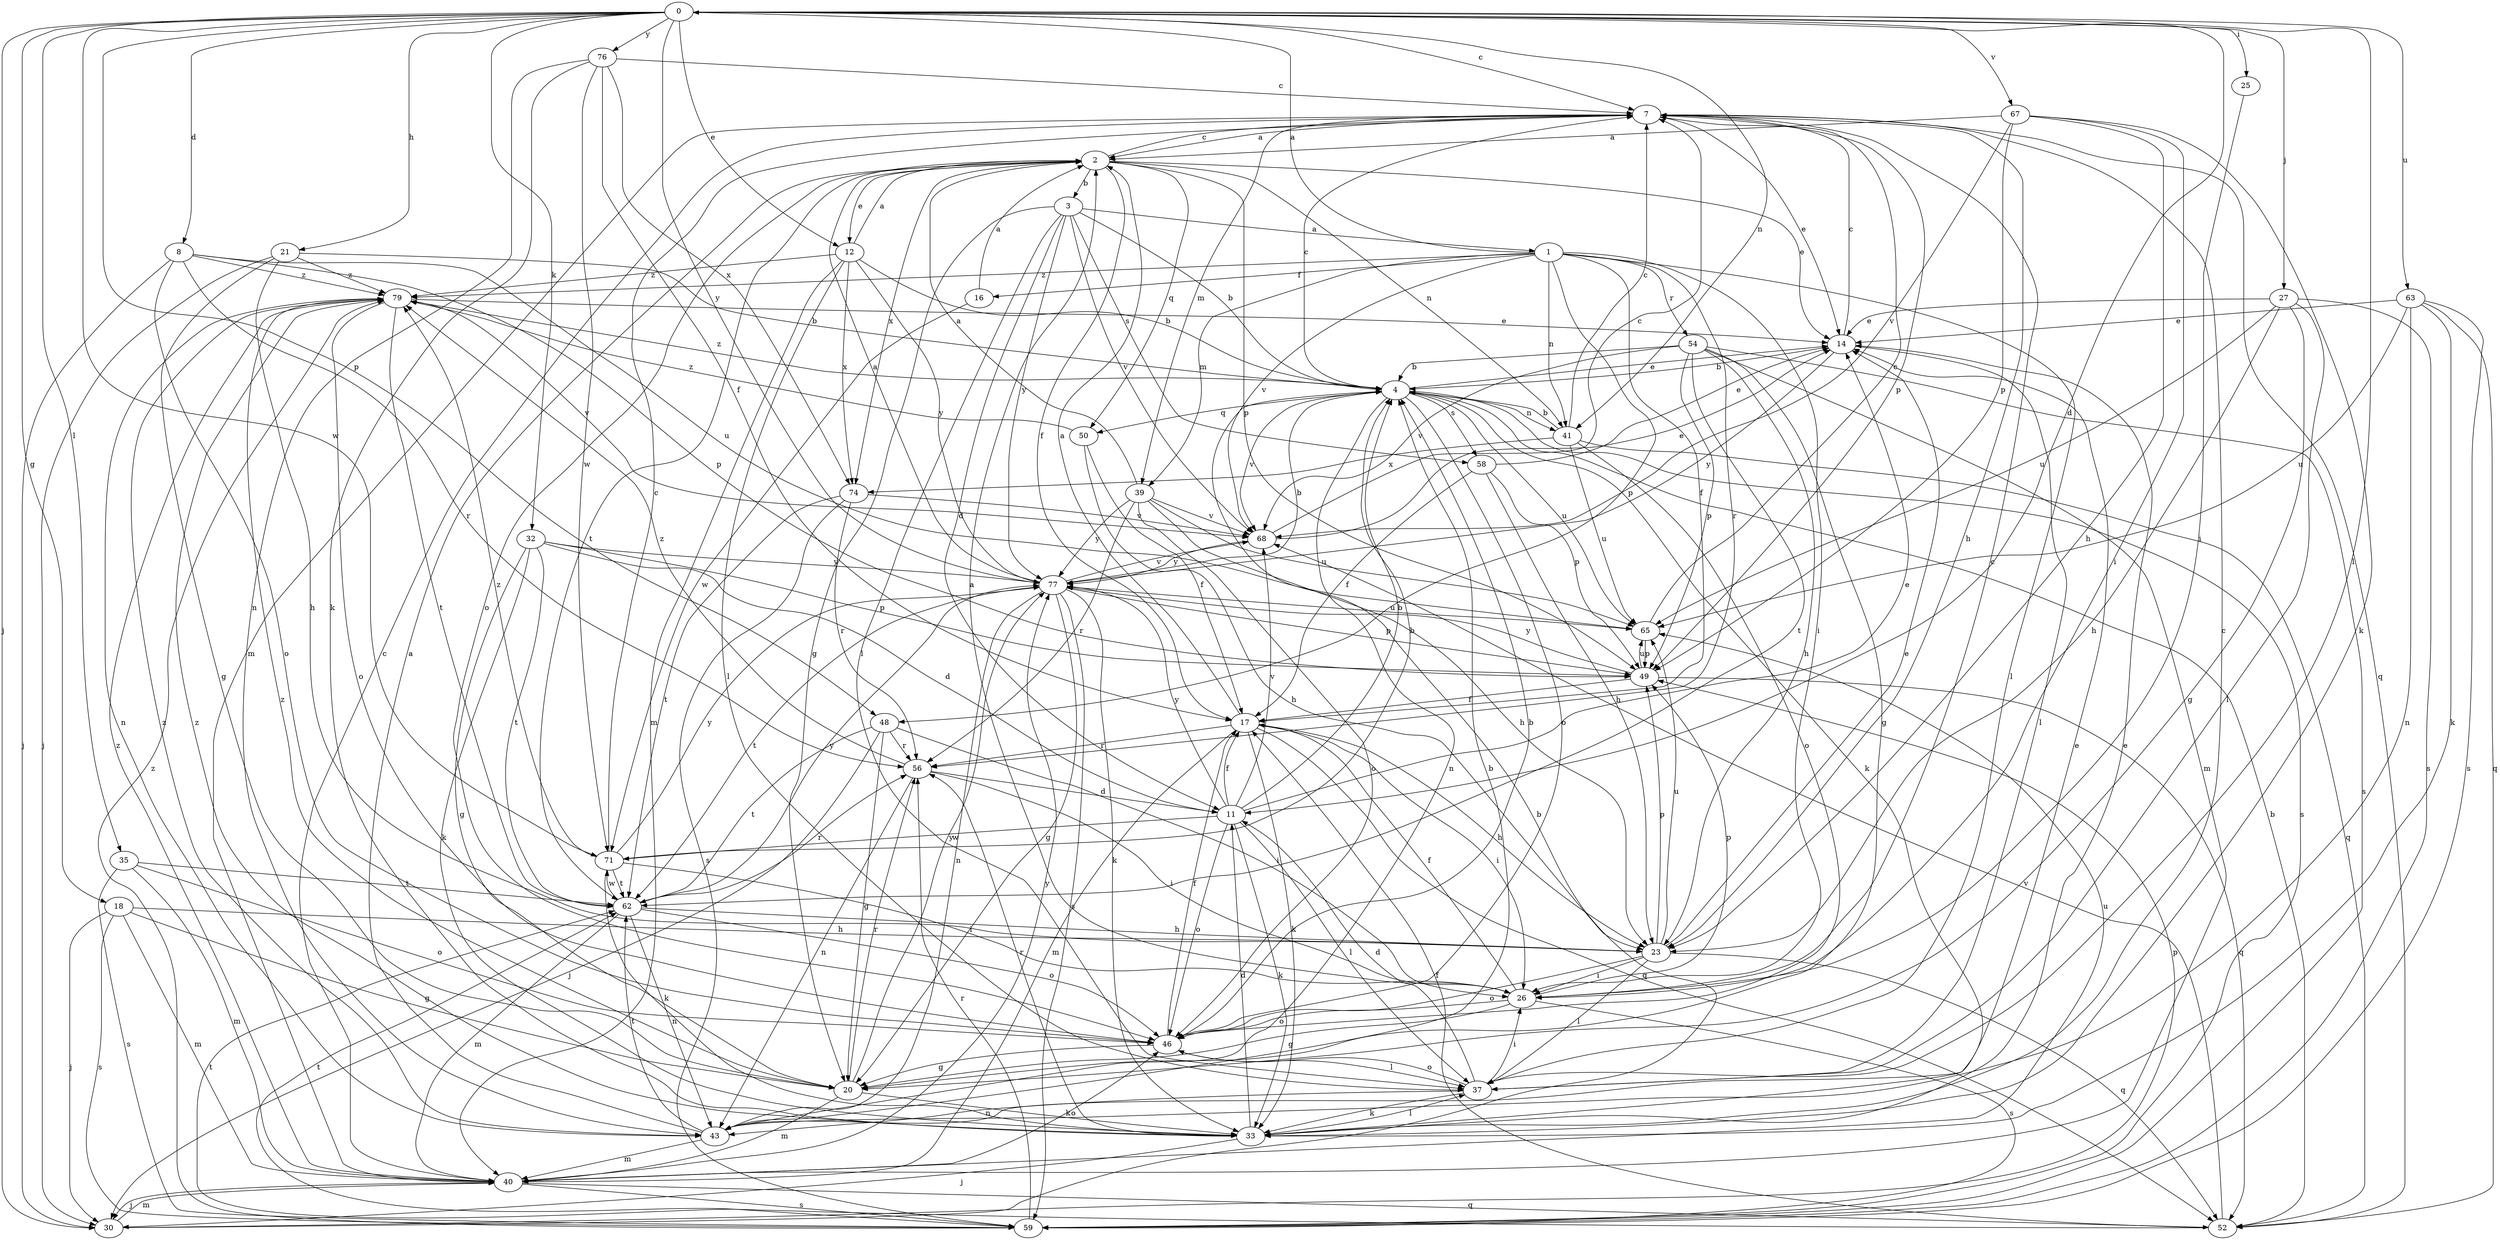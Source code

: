 strict digraph  {
0;
1;
2;
3;
4;
7;
8;
11;
12;
14;
16;
17;
18;
20;
21;
23;
25;
26;
27;
30;
32;
33;
35;
37;
39;
40;
41;
43;
46;
48;
49;
50;
52;
54;
56;
58;
59;
62;
63;
65;
67;
68;
71;
74;
76;
77;
79;
0 -> 7  [label=c];
0 -> 8  [label=d];
0 -> 11  [label=d];
0 -> 12  [label=e];
0 -> 18  [label=g];
0 -> 21  [label=h];
0 -> 25  [label=i];
0 -> 27  [label=j];
0 -> 30  [label=j];
0 -> 32  [label=k];
0 -> 35  [label=l];
0 -> 37  [label=l];
0 -> 41  [label=n];
0 -> 48  [label=p];
0 -> 63  [label=u];
0 -> 67  [label=v];
0 -> 71  [label=w];
0 -> 76  [label=y];
0 -> 77  [label=y];
1 -> 0  [label=a];
1 -> 16  [label=f];
1 -> 17  [label=f];
1 -> 26  [label=i];
1 -> 37  [label=l];
1 -> 39  [label=m];
1 -> 41  [label=n];
1 -> 48  [label=p];
1 -> 54  [label=r];
1 -> 56  [label=r];
1 -> 68  [label=v];
1 -> 79  [label=z];
2 -> 3  [label=b];
2 -> 7  [label=c];
2 -> 12  [label=e];
2 -> 14  [label=e];
2 -> 17  [label=f];
2 -> 41  [label=n];
2 -> 46  [label=o];
2 -> 49  [label=p];
2 -> 50  [label=q];
2 -> 62  [label=t];
2 -> 74  [label=x];
3 -> 1  [label=a];
3 -> 4  [label=b];
3 -> 11  [label=d];
3 -> 20  [label=g];
3 -> 37  [label=l];
3 -> 58  [label=s];
3 -> 68  [label=v];
3 -> 77  [label=y];
4 -> 7  [label=c];
4 -> 14  [label=e];
4 -> 33  [label=k];
4 -> 41  [label=n];
4 -> 43  [label=n];
4 -> 46  [label=o];
4 -> 50  [label=q];
4 -> 58  [label=s];
4 -> 59  [label=s];
4 -> 65  [label=u];
4 -> 68  [label=v];
4 -> 79  [label=z];
7 -> 2  [label=a];
7 -> 14  [label=e];
7 -> 23  [label=h];
7 -> 39  [label=m];
7 -> 40  [label=m];
7 -> 49  [label=p];
7 -> 52  [label=q];
8 -> 30  [label=j];
8 -> 46  [label=o];
8 -> 49  [label=p];
8 -> 56  [label=r];
8 -> 65  [label=u];
8 -> 79  [label=z];
11 -> 4  [label=b];
11 -> 14  [label=e];
11 -> 17  [label=f];
11 -> 33  [label=k];
11 -> 37  [label=l];
11 -> 46  [label=o];
11 -> 68  [label=v];
11 -> 71  [label=w];
11 -> 77  [label=y];
12 -> 2  [label=a];
12 -> 4  [label=b];
12 -> 37  [label=l];
12 -> 40  [label=m];
12 -> 74  [label=x];
12 -> 77  [label=y];
12 -> 79  [label=z];
14 -> 4  [label=b];
14 -> 7  [label=c];
14 -> 37  [label=l];
14 -> 77  [label=y];
16 -> 2  [label=a];
16 -> 71  [label=w];
17 -> 2  [label=a];
17 -> 23  [label=h];
17 -> 26  [label=i];
17 -> 33  [label=k];
17 -> 40  [label=m];
17 -> 52  [label=q];
17 -> 56  [label=r];
18 -> 20  [label=g];
18 -> 23  [label=h];
18 -> 30  [label=j];
18 -> 40  [label=m];
18 -> 59  [label=s];
20 -> 33  [label=k];
20 -> 40  [label=m];
20 -> 56  [label=r];
20 -> 77  [label=y];
20 -> 79  [label=z];
21 -> 4  [label=b];
21 -> 20  [label=g];
21 -> 23  [label=h];
21 -> 30  [label=j];
21 -> 79  [label=z];
23 -> 14  [label=e];
23 -> 26  [label=i];
23 -> 37  [label=l];
23 -> 46  [label=o];
23 -> 49  [label=p];
23 -> 52  [label=q];
23 -> 65  [label=u];
25 -> 26  [label=i];
26 -> 2  [label=a];
26 -> 7  [label=c];
26 -> 17  [label=f];
26 -> 20  [label=g];
26 -> 46  [label=o];
26 -> 49  [label=p];
26 -> 59  [label=s];
27 -> 14  [label=e];
27 -> 20  [label=g];
27 -> 23  [label=h];
27 -> 37  [label=l];
27 -> 59  [label=s];
27 -> 65  [label=u];
30 -> 4  [label=b];
30 -> 40  [label=m];
30 -> 49  [label=p];
32 -> 11  [label=d];
32 -> 20  [label=g];
32 -> 33  [label=k];
32 -> 49  [label=p];
32 -> 62  [label=t];
32 -> 77  [label=y];
33 -> 7  [label=c];
33 -> 11  [label=d];
33 -> 14  [label=e];
33 -> 30  [label=j];
33 -> 37  [label=l];
33 -> 56  [label=r];
33 -> 79  [label=z];
35 -> 40  [label=m];
35 -> 46  [label=o];
35 -> 59  [label=s];
35 -> 62  [label=t];
37 -> 11  [label=d];
37 -> 26  [label=i];
37 -> 33  [label=k];
37 -> 43  [label=n];
37 -> 46  [label=o];
39 -> 2  [label=a];
39 -> 23  [label=h];
39 -> 46  [label=o];
39 -> 56  [label=r];
39 -> 65  [label=u];
39 -> 68  [label=v];
39 -> 77  [label=y];
40 -> 7  [label=c];
40 -> 30  [label=j];
40 -> 46  [label=o];
40 -> 52  [label=q];
40 -> 59  [label=s];
40 -> 65  [label=u];
40 -> 77  [label=y];
40 -> 79  [label=z];
41 -> 4  [label=b];
41 -> 7  [label=c];
41 -> 46  [label=o];
41 -> 52  [label=q];
41 -> 65  [label=u];
41 -> 74  [label=x];
43 -> 2  [label=a];
43 -> 4  [label=b];
43 -> 14  [label=e];
43 -> 40  [label=m];
43 -> 62  [label=t];
43 -> 79  [label=z];
46 -> 4  [label=b];
46 -> 17  [label=f];
46 -> 20  [label=g];
46 -> 37  [label=l];
48 -> 20  [label=g];
48 -> 26  [label=i];
48 -> 30  [label=j];
48 -> 56  [label=r];
48 -> 62  [label=t];
49 -> 17  [label=f];
49 -> 52  [label=q];
49 -> 65  [label=u];
49 -> 77  [label=y];
50 -> 17  [label=f];
50 -> 23  [label=h];
50 -> 79  [label=z];
52 -> 4  [label=b];
52 -> 17  [label=f];
52 -> 62  [label=t];
52 -> 68  [label=v];
54 -> 4  [label=b];
54 -> 20  [label=g];
54 -> 23  [label=h];
54 -> 40  [label=m];
54 -> 49  [label=p];
54 -> 59  [label=s];
54 -> 62  [label=t];
54 -> 68  [label=v];
56 -> 11  [label=d];
56 -> 26  [label=i];
56 -> 43  [label=n];
56 -> 79  [label=z];
58 -> 14  [label=e];
58 -> 17  [label=f];
58 -> 23  [label=h];
58 -> 49  [label=p];
59 -> 56  [label=r];
59 -> 62  [label=t];
59 -> 79  [label=z];
62 -> 23  [label=h];
62 -> 40  [label=m];
62 -> 43  [label=n];
62 -> 46  [label=o];
62 -> 56  [label=r];
62 -> 71  [label=w];
62 -> 77  [label=y];
63 -> 14  [label=e];
63 -> 33  [label=k];
63 -> 43  [label=n];
63 -> 52  [label=q];
63 -> 59  [label=s];
63 -> 65  [label=u];
65 -> 7  [label=c];
65 -> 49  [label=p];
67 -> 2  [label=a];
67 -> 23  [label=h];
67 -> 26  [label=i];
67 -> 33  [label=k];
67 -> 49  [label=p];
67 -> 68  [label=v];
68 -> 7  [label=c];
68 -> 14  [label=e];
68 -> 77  [label=y];
71 -> 4  [label=b];
71 -> 7  [label=c];
71 -> 26  [label=i];
71 -> 33  [label=k];
71 -> 62  [label=t];
71 -> 77  [label=y];
71 -> 79  [label=z];
74 -> 56  [label=r];
74 -> 59  [label=s];
74 -> 62  [label=t];
74 -> 68  [label=v];
76 -> 7  [label=c];
76 -> 17  [label=f];
76 -> 33  [label=k];
76 -> 43  [label=n];
76 -> 71  [label=w];
76 -> 74  [label=x];
77 -> 2  [label=a];
77 -> 4  [label=b];
77 -> 20  [label=g];
77 -> 33  [label=k];
77 -> 43  [label=n];
77 -> 49  [label=p];
77 -> 59  [label=s];
77 -> 62  [label=t];
77 -> 65  [label=u];
77 -> 68  [label=v];
79 -> 14  [label=e];
79 -> 43  [label=n];
79 -> 46  [label=o];
79 -> 62  [label=t];
79 -> 68  [label=v];
}
